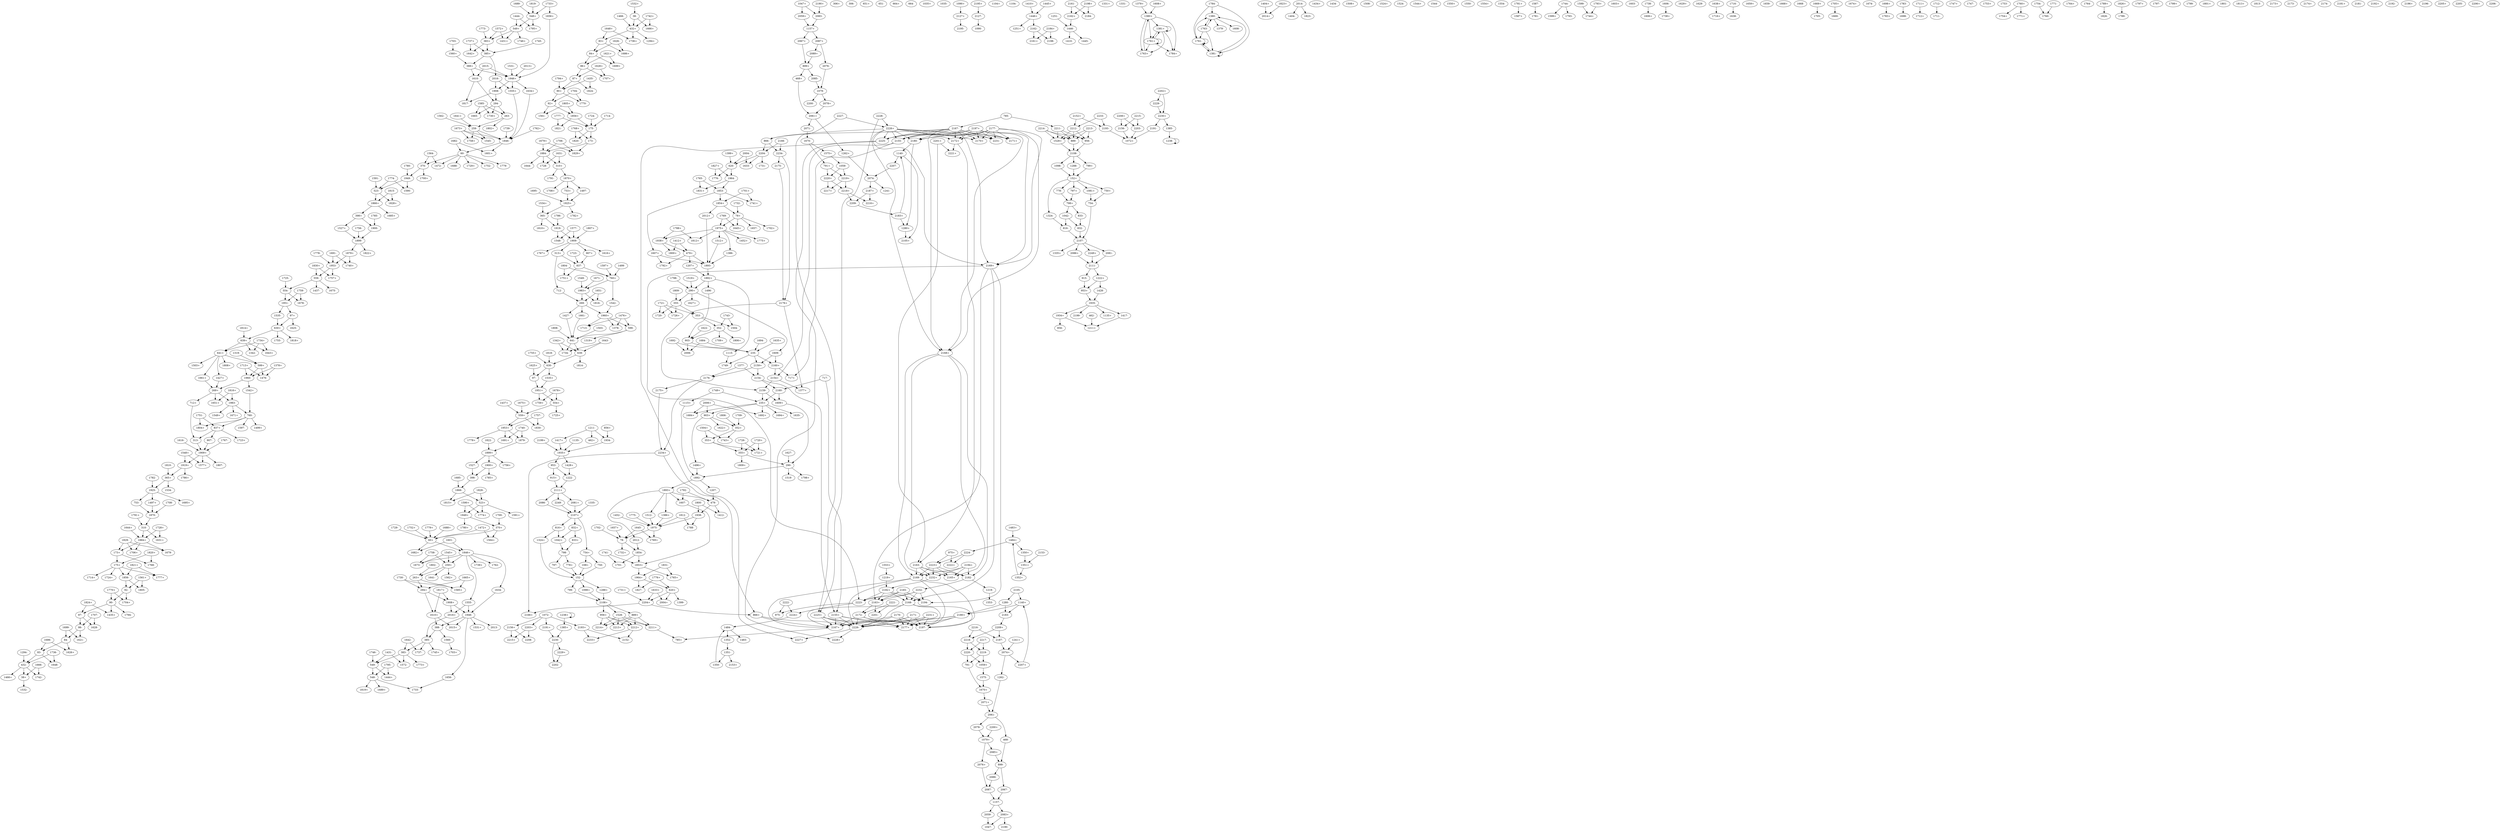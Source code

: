 digraph adj {
graph [k=96]
edge [d=-95]
"38+" [l=106 C=2805]
"38-" [l=106 C=2805]
"60+" [l=118 C=5865]
"60-" [l=118 C=5865]
"78+" [l=113 C=4590]
"78-" [l=113 C=4590]
"83+" [l=99 C=1020]
"83-" [l=99 C=1020]
"84+" [l=98 C=765]
"84-" [l=98 C=765]
"86+" [l=98 C=765]
"86-" [l=98 C=765]
"87+" [l=97 C=510]
"87-" [l=97 C=510]
"90+" [l=101 C=1530]
"90-" [l=101 C=1530]
"92+" [l=96 C=255]
"92-" [l=96 C=255]
"97+" [l=150 C=14025]
"97-" [l=150 C=14025]
"152+" [l=425 C=77016]
"152-" [l=425 C=77016]
"173+" [l=102 C=1785]
"173-" [l=102 C=1785]
"175+" [l=98 C=765]
"175-" [l=98 C=765]
"235+" [l=97 C=510]
"235-" [l=97 C=510]
"259+" [l=104 C=2295]
"259-" [l=104 C=2295]
"263+" [l=101 C=1530]
"263-" [l=101 C=1530]
"269+" [l=108 C=3315]
"269-" [l=108 C=3315]
"290+" [l=96 C=255]
"290-" [l=96 C=255]
"294+" [l=119 C=6120]
"294-" [l=119 C=6120]
"306+" [l=188 C=7950]
"306-" [l=188 C=7950]
"310+" [l=101 C=1530]
"310-" [l=101 C=1530]
"313+" [l=145 C=12750]
"313-" [l=145 C=12750]
"352+" [l=99 C=1020]
"352-" [l=99 C=1020]
"353+" [l=99 C=1020]
"353-" [l=99 C=1020]
"355+" [l=101 C=1530]
"355-" [l=101 C=1530]
"365+" [l=114 C=4845]
"365-" [l=114 C=4845]
"370+" [l=115 C=5100]
"370-" [l=115 C=5100]
"383+" [l=96 C=255]
"383-" [l=96 C=255]
"385+" [l=97 C=510]
"385-" [l=97 C=510]
"388+" [l=97 C=510]
"388-" [l=97 C=510]
"398+" [l=125 C=7650]
"398-" [l=125 C=7650]
"432+" [l=130 C=8925]
"432-" [l=130 C=8925]
"462+" [l=192 C=5596]
"462-" [l=192 C=5596]
"468+" [l=725 C=14362]
"468-" [l=725 C=14362]
"479+" [l=96 C=255]
"479-" [l=96 C=255]
"523+" [l=113 C=4590]
"523-" [l=113 C=4590]
"548+" [l=97 C=510]
"548-" [l=97 C=510]
"549+" [l=99 C=1020]
"549-" [l=99 C=1020]
"554+" [l=108 C=3315]
"554-" [l=108 C=3315]
"559+" [l=99 C=1020]
"559-" [l=99 C=1020]
"599+" [l=104 C=2295]
"599-" [l=104 C=2295]
"620+" [l=99 C=1020]
"620-" [l=99 C=1020]
"630+" [l=111 C=4080]
"630-" [l=111 C=4080]
"639+" [l=102 C=1785]
"639-" [l=102 C=1785]
"641+" [l=98 C=765]
"641-" [l=98 C=765]
"651+" [l=264 C=9133]
"651-" [l=264 C=9133]
"664+" [l=1220 C=107238]
"664-" [l=1220 C=107238]
"712+" [l=191 C=1200]
"712-" [l=191 C=1200]
"717+" [l=189 C=4446]
"717-" [l=189 C=4446]
"750+" [l=481 C=15349]
"750-" [l=481 C=15349]
"753+" [l=191 C=24480]
"753-" [l=191 C=24480]
"754+" [l=242 C=13856]
"754-" [l=242 C=13856]
"760+" [l=96 C=255]
"760-" [l=96 C=255]
"778+" [l=194 C=3842]
"778-" [l=194 C=3842]
"785+" [l=227 C=7252]
"785-" [l=227 C=7252]
"791+" [l=541 C=9931]
"791-" [l=541 C=9931]
"797+" [l=195 C=9783]
"797-" [l=195 C=9783]
"798+" [l=169 C=7717]
"798-" [l=169 C=7717]
"799+" [l=190 C=13120]
"799-" [l=190 C=13120]
"816+" [l=146 C=2897]
"816-" [l=146 C=2897]
"832+" [l=156 C=3813]
"832-" [l=156 C=3813]
"833+" [l=191 C=2305]
"833-" [l=191 C=2305]
"837+" [l=103 C=2040]
"837-" [l=103 C=2040]
"856+" [l=315 C=8191]
"856-" [l=315 C=8191]
"866+" [l=188 C=4805]
"866-" [l=188 C=4805]
"889+" [l=191 C=2180]
"889-" [l=191 C=2180]
"899+" [l=155 C=2723]
"899-" [l=155 C=2723]
"903+" [l=96 C=255]
"903-" [l=96 C=255]
"907+" [l=191 C=344]
"907-" [l=191 C=344]
"915+" [l=191 C=9189]
"915-" [l=191 C=9189]
"953+" [l=149 C=10254]
"953-" [l=149 C=10254]
"956+" [l=209 C=15303]
"956-" [l=209 C=15303]
"975+" [l=333 C=3841]
"975-" [l=333 C=3841]
"1035+" [l=127 C=185]
"1035-" [l=127 C=185]
"1042+" [l=156 C=6114]
"1042-" [l=156 C=6114]
"1047+" [l=213 C=9409]
"1047-" [l=213 C=9409]
"1059+" [l=428 C=7393]
"1059-" [l=428 C=7393]
"1072+" [l=189 C=9435]
"1072-" [l=189 C=9435]
"1079+" [l=167 C=3769]
"1079-" [l=167 C=3769]
"1081+" [l=438 C=24558]
"1081-" [l=438 C=24558]
"1090+" [l=228 C=1260]
"1090-" [l=228 C=1260]
"1098+" [l=191 C=7271]
"1098-" [l=191 C=7271]
"1104+" [l=98 C=557]
"1104-" [l=98 C=557]
"1115+" [l=192 C=6695]
"1115-" [l=192 C=6695]
"1135+" [l=234 C=8163]
"1135-" [l=234 C=8163]
"1140+" [l=147 C=2304]
"1140-" [l=147 C=2304]
"1157+" [l=146 C=3543]
"1157-" [l=146 C=3543]
"1207+" [l=191 C=4548]
"1207-" [l=191 C=4548]
"1211+" [l=150 C=6882]
"1211-" [l=150 C=6882]
"1219+" [l=168 C=2106]
"1219-" [l=168 C=2106]
"1222+" [l=149 C=8718]
"1222-" [l=149 C=8718]
"1238+" [l=263 C=1197]
"1238-" [l=263 C=1197]
"1241+" [l=299 C=4009]
"1241-" [l=299 C=4009]
"1251+" [l=295 C=3526]
"1251-" [l=295 C=3526]
"1262+" [l=239 C=2943]
"1262-" [l=239 C=2943]
"1280+" [l=228 C=3282]
"1280-" [l=228 C=3282]
"1288+" [l=191 C=4404]
"1288-" [l=191 C=4404]
"1294+" [l=160 C=240]
"1294-" [l=160 C=240]
"1319+" [l=138 C=134]
"1319-" [l=138 C=134]
"1324+" [l=252 C=6518]
"1324-" [l=252 C=6518]
"1331+" [l=191 C=341]
"1331-" [l=191 C=341]
"1335+" [l=188 C=10288]
"1335-" [l=188 C=10288]
"1342+" [l=150 C=189]
"1342-" [l=150 C=189]
"1350+" [l=315 C=1867]
"1350-" [l=315 C=1867]
"1351+" [l=96 C=26]
"1351-" [l=96 C=26]
"1352+" [l=249 C=941]
"1352-" [l=249 C=941]
"1377+" [l=190 C=2161]
"1377-" [l=190 C=2161]
"1378+" [l=134 C=80]
"1378-" [l=134 C=80]
"1379+" [l=189 C=1570]
"1379-" [l=189 C=1570]
"1380+" [l=96 C=36]
"1380-" [l=96 C=36]
"1381+" [l=96 C=255]
"1381-" [l=96 C=255]
"1385+" [l=199 C=799]
"1385-" [l=199 C=799]
"1386+" [l=191 C=687]
"1386-" [l=191 C=687]
"1399+" [l=191 C=253]
"1399-" [l=191 C=253]
"1404+" [l=115 C=42]
"1404-" [l=115 C=42]
"1410+" [l=280 C=1320]
"1410-" [l=280 C=1320]
"1412+" [l=170 C=382]
"1412-" [l=170 C=382]
"1417+" [l=192 C=2589]
"1417-" [l=192 C=2589]
"1427+" [l=191 C=252]
"1427-" [l=191 C=252]
"1428+" [l=191 C=2490]
"1428-" [l=191 C=2490]
"1431+" [l=157 C=177]
"1431-" [l=157 C=177]
"1434+" [l=106 C=23]
"1434-" [l=106 C=23]
"1435+" [l=143 C=113]
"1435-" [l=143 C=113]
"1437+" [l=132 C=99]
"1437-" [l=132 C=99]
"1444+" [l=133 C=143]
"1444-" [l=133 C=143]
"1445+" [l=196 C=679]
"1445-" [l=196 C=679]
"1446+" [l=137 C=1172]
"1446-" [l=137 C=1172]
"1452+" [l=125 C=85]
"1452-" [l=125 C=85]
"1466+" [l=191 C=276]
"1466-" [l=191 C=276]
"1472+" [l=124 C=68]
"1472-" [l=124 C=68]
"1476+" [l=108 C=30]
"1476-" [l=108 C=30]
"1483+" [l=212 C=1027]
"1483-" [l=212 C=1027]
"1484+" [l=157 C=1219]
"1484-" [l=157 C=1219]
"1496+" [l=191 C=265]
"1496-" [l=191 C=265]
"1497+" [l=191 C=942]
"1497-" [l=191 C=942]
"1499+" [l=183 C=316]
"1499-" [l=183 C=316]
"1503+" [l=130 C=71]
"1503-" [l=130 C=71]
"1504+" [l=152 C=160]
"1504-" [l=152 C=160]
"1508+" [l=156 C=158]
"1508-" [l=156 C=158]
"1512+" [l=191 C=369]
"1512-" [l=191 C=369]
"1519+" [l=186 C=192]
"1519-" [l=186 C=192]
"1524+" [l=173 C=329]
"1524-" [l=173 C=329]
"1527+" [l=191 C=472]
"1527-" [l=191 C=472]
"1528+" [l=191 C=2487]
"1528-" [l=191 C=2487]
"1531+" [l=191 C=362]
"1531-" [l=191 C=362]
"1532+" [l=191 C=498]
"1532-" [l=191 C=498]
"1534+" [l=142 C=133]
"1534-" [l=142 C=133]
"1535+" [l=191 C=389]
"1535-" [l=191 C=389]
"1542+" [l=191 C=474]
"1542-" [l=191 C=474]
"1544+" [l=229 C=1283]
"1544-" [l=229 C=1283]
"1545+" [l=132 C=101]
"1545-" [l=132 C=101]
"1548+" [l=106 C=25]
"1548-" [l=106 C=25]
"1549+" [l=105 C=49]
"1549-" [l=105 C=49]
"1550+" [l=107 C=38]
"1550-" [l=107 C=38]
"1553+" [l=191 C=978]
"1553-" [l=191 C=978]
"1554+" [l=183 C=395]
"1554-" [l=183 C=395]
"1555+" [l=191 C=370]
"1555-" [l=191 C=370]
"1560+" [l=187 C=284]
"1560-" [l=187 C=284]
"1561+" [l=135 C=105]
"1561-" [l=135 C=105]
"1562+" [l=114 C=67]
"1562-" [l=114 C=67]
"1564+" [l=140 C=151]
"1564-" [l=140 C=151]
"1572+" [l=177 C=245]
"1572-" [l=177 C=245]
"1575+" [l=136 C=482]
"1575-" [l=136 C=482]
"1577+" [l=144 C=155]
"1577-" [l=144 C=155]
"1585+" [l=125 C=78]
"1585-" [l=125 C=78]
"1587+" [l=152 C=202]
"1587-" [l=152 C=202]
"1590+" [l=129 C=76]
"1590-" [l=129 C=76]
"1591+" [l=145 C=297]
"1591-" [l=145 C=297]
"1597+" [l=109 C=32]
"1597-" [l=109 C=32]
"1599+" [l=122 C=102]
"1599-" [l=122 C=102]
"1601+" [l=147 C=139]
"1601-" [l=147 C=139]
"1603+" [l=106 C=37]
"1603-" [l=106 C=37]
"1606+" [l=123 C=87]
"1606-" [l=123 C=87]
"1607+" [l=191 C=430]
"1607-" [l=191 C=430]
"1608+" [l=189 C=602]
"1608-" [l=189 C=602]
"1609+" [l=191 C=435]
"1609-" [l=191 C=435]
"1610+" [l=191 C=312]
"1610-" [l=191 C=312]
"1616+" [l=170 C=219]
"1616-" [l=170 C=219]
"1621+" [l=103 C=19]
"1621-" [l=103 C=19]
"1622+" [l=150 C=152]
"1622-" [l=150 C=152]
"1625+" [l=135 C=114]
"1625-" [l=135 C=114]
"1626+" [l=142 C=96]
"1626-" [l=142 C=96]
"1627+" [l=149 C=194]
"1627-" [l=149 C=194]
"1628+" [l=150 C=162]
"1628-" [l=150 C=162]
"1629+" [l=197 C=699]
"1629-" [l=197 C=699]
"1631+" [l=162 C=263]
"1631-" [l=162 C=263]
"1633+" [l=116 C=49]
"1633-" [l=116 C=49]
"1634+" [l=191 C=281]
"1634-" [l=191 C=281]
"1635+" [l=184 C=257]
"1635-" [l=184 C=257]
"1638+" [l=118 C=51]
"1638-" [l=118 C=51]
"1641+" [l=186 C=308]
"1641-" [l=186 C=308]
"1642+" [l=104 C=22]
"1642-" [l=104 C=22]
"1643+" [l=150 C=166]
"1643-" [l=150 C=166]
"1644+" [l=143 C=101]
"1644-" [l=143 C=101]
"1645+" [l=116 C=55]
"1645-" [l=116 C=55]
"1648+" [l=128 C=85]
"1648-" [l=128 C=85]
"1651+" [l=110 C=77]
"1651-" [l=110 C=77]
"1656+" [l=191 C=292]
"1656-" [l=191 C=292]
"1657+" [l=151 C=123]
"1657-" [l=151 C=123]
"1659+" [l=159 C=272]
"1659-" [l=159 C=272]
"1661+" [l=191 C=373]
"1661-" [l=191 C=373]
"1665+" [l=108 C=27]
"1665-" [l=108 C=27]
"1666+" [l=166 C=194]
"1666-" [l=166 C=194]
"1668+" [l=118 C=129]
"1668-" [l=118 C=129]
"1669+" [l=137 C=114]
"1669-" [l=137 C=114]
"1670+" [l=121 C=595]
"1670-" [l=121 C=595]
"1671+" [l=128 C=142]
"1671-" [l=128 C=142]
"1673+" [l=123 C=88]
"1673-" [l=123 C=88]
"1674+" [l=160 C=195]
"1674-" [l=160 C=195]
"1675+" [l=156 C=153]
"1675-" [l=156 C=153]
"1678+" [l=157 C=138]
"1678-" [l=157 C=138]
"1679+" [l=114 C=55]
"1679-" [l=114 C=55]
"1682+" [l=128 C=161]
"1682-" [l=128 C=161]
"1684+" [l=161 C=242]
"1684-" [l=161 C=242]
"1685+" [l=121 C=98]
"1685-" [l=121 C=98]
"1686+" [l=105 C=21]
"1686-" [l=105 C=21]
"1688+" [l=143 C=116]
"1688-" [l=143 C=116]
"1689+" [l=130 C=78]
"1689-" [l=130 C=78]
"1691+" [l=111 C=40]
"1691-" [l=111 C=40]
"1692+" [l=151 C=139]
"1692-" [l=151 C=139]
"1694+" [l=155 C=171]
"1694-" [l=155 C=171]
"1695+" [l=139 C=226]
"1695-" [l=139 C=226]
"1698+" [l=132 C=82]
"1698-" [l=132 C=82]
"1699+" [l=169 C=264]
"1699-" [l=169 C=264]
"1700+" [l=142 C=95]
"1700-" [l=142 C=95]
"1701+" [l=105 C=23]
"1701-" [l=105 C=23]
"1702+" [l=133 C=106]
"1702-" [l=133 C=106]
"1703+" [l=141 C=131]
"1703-" [l=141 C=131]
"1704+" [l=136 C=102]
"1704-" [l=136 C=102]
"1705+" [l=140 C=109]
"1705-" [l=140 C=109]
"1706+" [l=109 C=34]
"1706-" [l=109 C=34]
"1707+" [l=113 C=38]
"1707-" [l=113 C=38]
"1708+" [l=139 C=92]
"1708-" [l=139 C=92]
"1709+" [l=143 C=224]
"1709-" [l=143 C=224]
"1711+" [l=161 C=308]
"1711-" [l=161 C=308]
"1712+" [l=143 C=258]
"1712-" [l=143 C=258]
"1713+" [l=113 C=38]
"1713-" [l=113 C=38]
"1714+" [l=108 C=34]
"1714-" [l=108 C=34]
"1716+" [l=154 C=228]
"1716-" [l=154 C=228]
"1720+" [l=148 C=196]
"1720-" [l=148 C=196]
"1721+" [l=115 C=43]
"1721-" [l=115 C=43]
"1723+" [l=134 C=88]
"1723-" [l=134 C=88]
"1724+" [l=136 C=178]
"1724-" [l=136 C=178]
"1725+" [l=107 C=36]
"1725-" [l=107 C=36]
"1726+" [l=142 C=99]
"1726-" [l=142 C=99]
"1728+" [l=143 C=189]
"1728-" [l=143 C=189]
"1729+" [l=143 C=124]
"1729-" [l=143 C=124]
"1730+" [l=125 C=81]
"1730-" [l=125 C=81]
"1731+" [l=128 C=99]
"1731-" [l=128 C=99]
"1732+" [l=126 C=85]
"1732-" [l=126 C=85]
"1733+" [l=144 C=221]
"1733-" [l=144 C=221]
"1734+" [l=152 C=172]
"1734-" [l=152 C=172]
"1736+" [l=119 C=65]
"1736-" [l=119 C=65]
"1737+" [l=190 C=328]
"1737-" [l=190 C=328]
"1738+" [l=122 C=100]
"1738-" [l=122 C=100]
"1739+" [l=107 C=25]
"1739-" [l=107 C=25]
"1740+" [l=143 C=137]
"1740-" [l=143 C=137]
"1741+" [l=125 C=74]
"1741-" [l=125 C=74]
"1742+" [l=146 C=125]
"1742-" [l=146 C=125]
"1743+" [l=106 C=28]
"1743-" [l=106 C=28]
"1744+" [l=155 C=304]
"1744-" [l=155 C=304]
"1745+" [l=118 C=63]
"1745-" [l=118 C=63]
"1746+" [l=131 C=88]
"1746-" [l=131 C=88]
"1747+" [l=108 C=29]
"1747-" [l=108 C=29]
"1749+" [l=142 C=112]
"1749-" [l=142 C=112]
"1751+" [l=141 C=109]
"1751-" [l=141 C=109]
"1752+" [l=159 C=249]
"1752-" [l=159 C=249]
"1753+" [l=131 C=73]
"1753-" [l=131 C=73]
"1754+" [l=130 C=82]
"1754-" [l=130 C=82]
"1755+" [l=116 C=43]
"1755-" [l=116 C=43]
"1756+" [l=138 C=102]
"1756-" [l=138 C=102]
"1757+" [l=132 C=123]
"1757-" [l=132 C=123]
"1758+" [l=132 C=110]
"1758-" [l=132 C=110]
"1759+" [l=140 C=111]
"1759-" [l=140 C=111]
"1760+" [l=133 C=77]
"1760-" [l=133 C=77]
"1761+" [l=191 C=1550]
"1761-" [l=191 C=1550]
"1762+" [l=156 C=151]
"1762-" [l=156 C=151]
"1763+" [l=190 C=2418]
"1763-" [l=190 C=2418]
"1764+" [l=113 C=49]
"1764-" [l=113 C=49]
"1765+" [l=121 C=85]
"1765-" [l=121 C=85]
"1767+" [l=146 C=130]
"1767-" [l=146 C=130]
"1768+" [l=124 C=60]
"1768-" [l=124 C=60]
"1769+" [l=120 C=65]
"1769-" [l=120 C=65]
"1770+" [l=119 C=78]
"1770-" [l=119 C=78]
"1771+" [l=122 C=77]
"1771-" [l=122 C=77]
"1773+" [l=141 C=129]
"1773-" [l=141 C=129]
"1774+" [l=138 C=134]
"1774-" [l=138 C=134]
"1775+" [l=106 C=29]
"1775-" [l=106 C=29]
"1776+" [l=136 C=93]
"1776-" [l=136 C=93]
"1777+" [l=138 C=120]
"1777-" [l=138 C=120]
"1778+" [l=149 C=159]
"1778-" [l=149 C=159]
"1779+" [l=136 C=94]
"1779-" [l=136 C=94]
"1780+" [l=127 C=97]
"1780-" [l=127 C=97]
"1781+" [l=144 C=164]
"1781-" [l=144 C=164]
"1782+" [l=157 C=159]
"1782-" [l=157 C=159]
"1783+" [l=140 C=154]
"1783-" [l=140 C=154]
"1784+" [l=115 C=115]
"1784-" [l=115 C=115]
"1785+" [l=148 C=153]
"1785-" [l=148 C=153]
"1786+" [l=130 C=84]
"1786-" [l=130 C=84]
"1788+" [l=136 C=94]
"1788-" [l=136 C=94]
"1789+" [l=119 C=83]
"1789-" [l=119 C=83]
"1791+" [l=126 C=69]
"1791-" [l=126 C=69]
"1792+" [l=130 C=118]
"1792-" [l=130 C=118]
"1793+" [l=109 C=30]
"1793-" [l=109 C=30]
"1794+" [l=159 C=172]
"1794-" [l=159 C=172]
"1795+" [l=115 C=62]
"1795-" [l=115 C=62]
"1797+" [l=146 C=109]
"1797-" [l=146 C=109]
"1798+" [l=106 C=26]
"1798-" [l=106 C=26]
"1799+" [l=144 C=107]
"1799-" [l=144 C=107]
"1800+" [l=125 C=78]
"1800-" [l=125 C=78]
"1801+" [l=128 C=75]
"1801-" [l=128 C=75]
"1802+" [l=127 C=75]
"1802-" [l=127 C=75]
"1804+" [l=115 C=52]
"1804-" [l=115 C=52]
"1805+" [l=132 C=88]
"1805-" [l=132 C=88]
"1806+" [l=129 C=127]
"1806-" [l=129 C=127]
"1807+" [l=116 C=76]
"1807-" [l=116 C=76]
"1808+" [l=114 C=41]
"1808-" [l=114 C=41]
"1809+" [l=123 C=66]
"1809-" [l=123 C=66]
"1810+" [l=129 C=70]
"1810-" [l=129 C=70]
"1812+" [l=126 C=99]
"1812-" [l=126 C=99]
"1813+" [l=120 C=59]
"1813-" [l=120 C=59]
"1814+" [l=119 C=59]
"1814-" [l=119 C=59]
"1815+" [l=108 C=31]
"1815-" [l=108 C=31]
"1816+" [l=131 C=87]
"1816-" [l=131 C=87]
"1817+" [l=135 C=86]
"1817-" [l=135 C=86]
"1818+" [l=151 C=246]
"1818-" [l=151 C=246]
"1819+" [l=147 C=110]
"1819-" [l=147 C=110]
"1820+" [l=149 C=165]
"1820-" [l=149 C=165]
"1821+" [l=147 C=148]
"1821-" [l=147 C=148]
"1822+" [l=145 C=166]
"1822-" [l=145 C=166]
"1823+" [l=136 C=100]
"1823-" [l=136 C=100]
"1824+" [l=134 C=93]
"1824-" [l=134 C=93]
"1826+" [l=122 C=76]
"1826-" [l=122 C=76]
"1827+" [l=123 C=74]
"1827-" [l=123 C=74]
"1828+" [l=125 C=65]
"1828-" [l=125 C=65]
"1829+" [l=159 C=169]
"1829-" [l=159 C=169]
"1830+" [l=128 C=84]
"1830-" [l=128 C=84]
"1831+" [l=112 C=77]
"1831-" [l=112 C=77]
"1846+" [l=153 C=14790]
"1846-" [l=153 C=14790]
"1853+" [l=144 C=12495]
"1853-" [l=144 C=12495]
"1854+" [l=100 C=1275]
"1854-" [l=100 C=1275]
"1856+" [l=137 C=10710]
"1856-" [l=137 C=10710]
"1866+" [l=601 C=129030]
"1866-" [l=601 C=129030]
"1870+" [l=218 C=31365]
"1870-" [l=218 C=31365]
"1879+" [l=197 C=26010]
"1879-" [l=197 C=26010]
"1884+" [l=100 C=1275]
"1884-" [l=100 C=1275]
"1892+" [l=132 C=9435]
"1892-" [l=132 C=9435]
"1893+" [l=133 C=9690]
"1893-" [l=133 C=9690]
"1899+" [l=137 C=10710]
"1899-" [l=137 C=10710]
"1900+" [l=106 C=2805]
"1900-" [l=106 C=2805]
"1908+" [l=103 C=2040]
"1908-" [l=103 C=2040]
"1909+" [l=176 C=20655]
"1909-" [l=176 C=20655]
"1919+" [l=103 C=2040]
"1919-" [l=103 C=2040]
"1925+" [l=245 C=38250]
"1925-" [l=245 C=38250]
"1934+" [l=116 C=1338]
"1934-" [l=116 C=1338]
"1935+" [l=662 C=117081]
"1935-" [l=662 C=117081]
"1938+" [l=98 C=765]
"1938-" [l=98 C=765]
"1946+" [l=146 C=13005]
"1946-" [l=146 C=13005]
"1949+" [l=135 C=10200]
"1949-" [l=135 C=10200]
"1951+" [l=111 C=4080]
"1951-" [l=111 C=4080]
"1953+" [l=110 C=3825]
"1953-" [l=110 C=3825]
"1960+" [l=115 C=5100]
"1960-" [l=115 C=5100]
"1964+" [l=114 C=4845]
"1964-" [l=114 C=4845]
"1975+" [l=100 C=1275]
"1975-" [l=100 C=1275]
"1983+" [l=102 C=1785]
"1983-" [l=102 C=1785]
"2004+" [l=286 C=557]
"2004-" [l=286 C=557]
"2006+" [l=191 C=394]
"2006-" [l=191 C=394]
"2012+" [l=191 C=565]
"2012-" [l=191 C=565]
"2013+" [l=191 C=273]
"2013-" [l=191 C=273]
"2014+" [l=191 C=159]
"2014-" [l=191 C=159]
"2015+" [l=191 C=268]
"2015-" [l=191 C=268]
"2016+" [l=191 C=283]
"2016-" [l=191 C=283]
"2059+" [l=295 C=5999]
"2059-" [l=295 C=5999]
"2061+" [l=332 C=12176]
"2061-" [l=332 C=12176]
"2067+" [l=407 C=11768]
"2067-" [l=407 C=11768]
"2071+" [l=594 C=11525]
"2071-" [l=594 C=11525]
"2074+" [l=170 C=2556]
"2074-" [l=170 C=2556]
"2076+" [l=539 C=15728]
"2076-" [l=539 C=15728]
"2078+" [l=476 C=9927]
"2078-" [l=476 C=9927]
"2081+" [l=303 C=28760]
"2081-" [l=303 C=28760]
"2083+" [l=239 C=8785]
"2083-" [l=239 C=8785]
"2085+" [l=272 C=5562]
"2085-" [l=272 C=5562]
"2086+" [l=300 C=10372]
"2086-" [l=300 C=10372]
"2087+" [l=200 C=11920]
"2087-" [l=200 C=11920]
"2089+" [l=302 C=7374]
"2089-" [l=302 C=7374]
"2105+" [l=284 C=10603]
"2105-" [l=284 C=10603]
"2107+" [l=1499 C=267004]
"2107-" [l=1499 C=267004]
"2108+" [l=660 C=102989]
"2108-" [l=660 C=102989]
"2111+" [l=616 C=115412]
"2111-" [l=616 C=115412]
"2127+" [l=191 C=0]
"2127-" [l=191 C=0]
"2152+" [l=11602 C=325738]
"2152-" [l=11602 C=325738]
"2153+" [l=45529 C=910532]
"2153-" [l=45529 C=910532]
"2154+" [l=10642 C=548252]
"2154-" [l=10642 C=548252]
"2155+" [l=4056 C=274853]
"2155-" [l=4056 C=274853]
"2156+" [l=27080 C=670265]
"2156-" [l=27080 C=670265]
"2159+" [l=6998 C=229408]
"2159-" [l=6998 C=229408]
"2160+" [l=4826 C=253479]
"2160-" [l=4826 C=253479]
"2161+" [l=164874 C=3659971]
"2161-" [l=164874 C=3659971]
"2162+" [l=169998 C=3454303]
"2162-" [l=169998 C=3454303]
"2163+" [l=17296 C=384955]
"2163-" [l=17296 C=384955]
"2165+" [l=20858 C=407834]
"2165-" [l=20858 C=407834]
"2166+" [l=1730 C=168342]
"2166-" [l=1730 C=168342]
"2167+" [l=104003 C=2528697]
"2167-" [l=104003 C=2528697]
"2168+" [l=25906 C=1087339]
"2168-" [l=25906 C=1087339]
"2169+" [l=8790 C=523806]
"2169-" [l=8790 C=523806]
"2170+" [l=77193 C=1245811]
"2170-" [l=77193 C=1245811]
"2171+" [l=9245 C=267575]
"2171-" [l=9245 C=267575]
"2172+" [l=147348 C=2628426]
"2172-" [l=147348 C=2628426]
"2173+" [l=78337 C=1290723]
"2173-" [l=78337 C=1290723]
"2174+" [l=4500 C=907137]
"2174-" [l=4500 C=907137]
"2175+" [l=7275 C=286792]
"2175-" [l=7275 C=286792]
"2176+" [l=4318 C=162664]
"2176-" [l=4318 C=162664]
"2177+" [l=12566 C=239556]
"2177-" [l=12566 C=239556]
"2180+" [l=6112 C=238608]
"2180-" [l=6112 C=238608]
"2181+" [l=45645 C=1038831]
"2181-" [l=45645 C=1038831]
"2182+" [l=225972 C=4213696]
"2182-" [l=225972 C=4213696]
"2183+" [l=3488 C=114329]
"2183-" [l=3488 C=114329]
"2184+" [l=17232 C=339006]
"2184-" [l=17232 C=339006]
"2187+" [l=24557 C=536299]
"2187-" [l=24557 C=536299]
"2190+" [l=49387 C=957838]
"2190-" [l=49387 C=957838]
"2191+" [l=95656 C=1622292]
"2191-" [l=95656 C=1622292]
"2192+" [l=92564 C=1739099]
"2192-" [l=92564 C=1739099]
"2193+" [l=21358 C=318205]
"2193-" [l=21358 C=318205]
"2194+" [l=170958 C=3326953]
"2194-" [l=170958 C=3326953]
"2195+" [l=61414 C=1080740]
"2195-" [l=61414 C=1080740]
"2196+" [l=99062 C=2407924]
"2196-" [l=99062 C=2407924]
"2197+" [l=174377 C=3171227]
"2197-" [l=174377 C=3171227]
"2198+" [l=115307 C=2330210]
"2198-" [l=115307 C=2330210]
"2199+" [l=394831 C=6860997]
"2199-" [l=394831 C=6860997]
"2200+" [l=159509 C=2947988]
"2200-" [l=159509 C=2947988]
"2201+" [l=38052 C=585413]
"2201-" [l=38052 C=585413]
"2202+" [l=43442 C=775708]
"2202-" [l=43442 C=775708]
"2203+" [l=35266 C=681340]
"2203-" [l=35266 C=681340]
"2204+" [l=4338 C=245876]
"2204-" [l=4338 C=245876]
"2205+" [l=148329 C=2517745]
"2205-" [l=148329 C=2517745]
"2206+" [l=20076 C=231045]
"2206-" [l=20076 C=231045]
"2207+" [l=2149 C=61664]
"2207-" [l=2149 C=61664]
"2208+" [l=5400 C=147981]
"2208-" [l=5400 C=147981]
"2209+" [l=70888 C=1377976]
"2209-" [l=70888 C=1377976]
"2211+" [l=87211 C=1680960]
"2211-" [l=87211 C=1680960]
"2212+" [l=102318 C=2033727]
"2212-" [l=102318 C=2033727]
"2213+" [l=24933 C=525582]
"2213-" [l=24933 C=525582]
"2214+" [l=94728 C=1882233]
"2214-" [l=94728 C=1882233]
"2215+" [l=33764 C=688178]
"2215-" [l=33764 C=688178]
"2216+" [l=94510 C=1758558]
"2216-" [l=94510 C=1758558]
"2217+" [l=71255 C=1419320]
"2217-" [l=71255 C=1419320]
"2218+" [l=13203 C=299366]
"2218-" [l=13203 C=299366]
"2219+" [l=9361 C=242247]
"2219-" [l=9361 C=242247]
"2220+" [l=9536 C=264572]
"2220-" [l=9536 C=264572]
"2221+" [l=200017 C=3404592]
"2221-" [l=200017 C=3404592]
"2222+" [l=19013 C=455047]
"2222-" [l=19013 C=455047]
"2223+" [l=3918 C=150982]
"2223-" [l=3918 C=150982]
"2224+" [l=143357 C=2228900]
"2224-" [l=143357 C=2228900]
"2225+" [l=129789 C=2749962]
"2225-" [l=129789 C=2749962]
"2226+" [l=79022 C=1472660]
"2226-" [l=79022 C=1472660]
"2227+" [l=174084 C=3047774]
"2227-" [l=174084 C=3047774]
"2228+" [l=112171 C=2137866]
"2228-" [l=112171 C=2137866]
"2229+" [l=2953 C=51912]
"2229-" [l=2953 C=51912]
"2230+" [l=221038 C=3973903]
"2230-" [l=221038 C=3973903]
"2231+" [l=215096 C=3549526]
"2231-" [l=215096 C=3549526]
"2232+" [l=241450 C=4194081]
"2232-" [l=241450 C=4194081]
"2233+" [l=339239 C=5871263]
"2233-" [l=339239 C=5871263]
"2234+" [l=23628 C=1299985]
"2234-" [l=23628 C=1299985]
"2249+" [l=303 C=39132]
"2249-" [l=303 C=39132]
"38+" -> "1532-"
"38-" -> "1666+"
"38-" -> "432+" [d=-82]
"60+" -> "1682+"
"60+" -> "1846+"
"60-" -> "1729+"
"60-" -> "1752-" [d=-80]
"60-" -> "1779-" [d=-73]
"60-" -> "1688-" [d=-72]
"60-" -> "1472-" [d=-40]
"60-" -> "370-" [d=-40]
"78+" -> "1702+"
"78+" -> "1657-" [d=-93]
"78+" -> "1645+" [d=-83]
"78+" -> "1975+" [d=-83]
"78-" -> "1732+"
"78-" -> "1854-" [d=-94]
"83+" -> "84+"
"83+" -> "1686+"
"83-" -> "1648-"
"83-" -> "432-" [d=-67]
"84+" -> "86+"
"84+" -> "1699+"
"84-" -> "83-"
"84-" -> "1626+"
"86+" -> "87+"
"86+" -> "1707+"
"86-" -> "84-"
"86-" -> "1621-"
"87+" -> "1824-"
"87+" -> "90+" [d=-78]
"87-" -> "86-"
"87-" -> "1628-"
"90+" -> "92+"
"90+" -> "1770-"
"90-" -> "1794-"
"90-" -> "87-" [d=-78]
"90-" -> "1435+" [d=-78]
"92+" -> "1561-"
"92+" -> "1856+"
"92-" -> "90-"
"92-" -> "1704+"
"97+" -> "1625-"
"97+" -> "630+" [d=-54]
"97-" -> "1951+"
"152+" -> "1081+"
"152+" -> "1324-" [d=-90]
"152+" -> "797+" [d=-68]
"152+" -> "750+" [d=-67]
"152+" -> "778-" [d=-67]
"152-" -> "1288+"
"152-" -> "799-" [d=-94]
"152-" -> "1098+" [d=-94]
"173+" -> "175+"
"173+" -> "1768-"
"173-" -> "1829+"
"173-" -> "1884-"
"175+" -> "1724+"
"175+" -> "1714+" [d=-75]
"175+" -> "1777+" [d=-73]
"175+" -> "1856-" [d=-73]
"175-" -> "173-"
"175-" -> "1820-"
"235+" -> "1635-"
"235+" -> "1694+" [d=-80]
"235+" -> "903+" [d=-76]
"235+" -> "1684+" [d=-76]
"235+" -> "1692+" [d=-76]
"235-" -> "1749-"
"235-" -> "2159+" [d=-85]
"235-" -> "2160+" [d=-85]
"259+" -> "1641-"
"259+" -> "1562+" [d=-94]
"259+" -> "263+" [d=-90]
"259-" -> "1545-"
"259-" -> "1758+"
"259-" -> "1846-" [d=-46]
"263+" -> "294+"
"263+" -> "1585+"
"263-" -> "1802+"
"263-" -> "259-" [d=-90]
"269+" -> "712+"
"269+" -> "1651+" [d=-87]
"269+" -> "1983-" [d=-87]
"269-" -> "1661-"
"269-" -> "1427-" [d=-48]
"269-" -> "1960+" [d=-29]
"290+" -> "1609-"
"290+" -> "1627+" [d=-87]
"290+" -> "355-" [d=-70]
"290-" -> "1519-"
"290-" -> "1798+"
"290-" -> "1892-" [d=-64]
"294+" -> "1610+"
"294+" -> "1908+"
"294-" -> "263-"
"294-" -> "1665-"
"294-" -> "1730+"
"310+" -> "1791-"
"310+" -> "1870+"
"310-" -> "1631+"
"310-" -> "1884+" [d=-84]
"313+" -> "712-"
"313+" -> "837-" [d=-49]
"313-" -> "1909+" [d=-72]
"352+" -> "353+"
"352+" -> "1743+"
"352-" -> "1806+"
"352-" -> "1709+" [d=-84]
"352-" -> "903-" [d=-70]
"353+" -> "355+"
"353+" -> "1721+"
"353-" -> "352-"
"353-" -> "1504-"
"355+" -> "1809+"
"355+" -> "290-" [d=-70]
"355-" -> "353-"
"355-" -> "1720-"
"355-" -> "1726+"
"365+" -> "1534-"
"365+" -> "1925-" [d=-85]
"365-" -> "1810+"
"365-" -> "1919-" [d=-58]
"370+" -> "1564+"
"370+" -> "60+" [d=-40]
"370-" -> "1700+"
"370-" -> "1949-" [d=-35]
"383+" -> "1642+"
"383+" -> "385+" [d=-80]
"383-" -> "1773+"
"383-" -> "1572-" [d=-85]
"383-" -> "549-" [d=-69]
"385+" -> "2016-"
"385+" -> "388+" [d=-89]
"385-" -> "1745+"
"385-" -> "383-" [d=-80]
"385-" -> "1737-" [d=-80]
"388+" -> "1610-"
"388+" -> "1946+" [d=-61]
"388-" -> "1560-"
"388-" -> "385-" [d=-89]
"398+" -> "1527+"
"398+" -> "1900-" [d=-10]
"398-" -> "1866-"
"432+" -> "1294+"
"432+" -> "83+" [d=-67]
"432+" -> "1736+" [d=-67]
"432-" -> "1466+"
"432-" -> "38+" [d=-82]
"432-" -> "1742-" [d=-82]
"462-" -> "1211+"
"468+" -> "2061+"
"468-" -> "899-"
"479+" -> "1207+"
"479+" -> "1792+" [d=-86]
"479+" -> "1893-" [d=-37]
"479-" -> "1412-"
"479-" -> "1938-"
"523+" -> "1591+"
"523+" -> "1774+" [d=-93]
"523+" -> "1949+" [d=-93]
"523-" -> "1828+"
"523-" -> "1866+"
"548+" -> "549+"
"548+" -> "1795+"
"548-" -> "1689+"
"548-" -> "1819+" [d=-94]
"548-" -> "1733-" [d=-91]
"549+" -> "1746+"
"549+" -> "1431+" [d=-79]
"549+" -> "383+" [d=-69]
"549-" -> "548-"
"549-" -> "1444+"
"554+" -> "1725+"
"554+" -> "559+" [d=-91]
"554-" -> "1678-"
"554-" -> "1951-"
"559+" -> "1830-"
"559+" -> "1953+"
"559-" -> "1437-"
"559-" -> "1675-" [d=-94]
"559-" -> "554-" [d=-91]
"599+" -> "1476-"
"599+" -> "1960-"
"599-" -> "1319+"
"599-" -> "641-" [d=-47]
"620+" -> "1399-"
"620+" -> "2004+" [d=-85]
"620+" -> "2204+" [d=-40]
"620-" -> "1776-"
"620-" -> "1964-"
"630+" -> "1755-"
"630+" -> "1818+" [d=-85]
"630+" -> "639+" [d=-81]
"630-" -> "1535+"
"630-" -> "97-" [d=-54]
"639+" -> "641+"
"639+" -> "1342-"
"639+" -> "1643+"
"639-" -> "1814-"
"639-" -> "630-" [d=-81]
"641+" -> "1427+"
"641+" -> "1503+" [d=-88]
"641+" -> "1808+" [d=-88]
"641+" -> "1661+" [d=-48]
"641+" -> "599+" [d=-47]
"641-" -> "639-"
"641-" -> "1734-"
"712+" -> "313-"
"712-" -> "269-"
"717-" -> "2155+"
"717-" -> "2160-"
"750+" -> "754-"
"750-" -> "152-" [d=-67]
"753+" -> "1925+" [d=-41]
"753-" -> "1870-" [d=-89]
"754+" -> "750-"
"754+" -> "1081-"
"754-" -> "2107-"
"760+" -> "1542-"
"760+" -> "1983+" [d=-93]
"760-" -> "1499+"
"760-" -> "1597-" [d=-88]
"760-" -> "837+" [d=-71]
"760-" -> "1804+" [d=-71]
"778+" -> "152-" [d=-67]
"778-" -> "798+"
"785-" -> "2167-"
"785-" -> "2211-"
"791+" -> "2219+"
"791+" -> "2220+"
"791-" -> "1670+"
"797+" -> "798+"
"797-" -> "152-" [d=-68]
"798+" -> "833-"
"798+" -> "1042-"
"798-" -> "778+"
"798-" -> "797-"
"799+" -> "152+" [d=-94]
"799-" -> "2108+" [d=-94]
"816+" -> "1324+"
"816+" -> "1042+" [d=-50]
"816-" -> "2107-" [d=-55]
"832+" -> "833+"
"832+" -> "1042+" [d=-60]
"832-" -> "2107-" [d=-55]
"833+" -> "798-"
"833-" -> "832-"
"837+" -> "907-"
"837+" -> "1723+" [d=-65]
"837+" -> "313-" [d=-49]
"837-" -> "1751+"
"837-" -> "760+" [d=-71]
"856+" -> "1934-"
"866+" -> "2167+" [d=-93]
"866+" -> "2226-" [d=-93]
"866-" -> "2204-"
"866-" -> "2234-"
"889+" -> "2211+" [d=-77]
"889+" -> "2212+" [d=-77]
"889+" -> "2213+" [d=-77]
"889+" -> "2214+" [d=-77]
"889-" -> "2108-"
"899+" -> "468+"
"899+" -> "2085-"
"899-" -> "2067-"
"899-" -> "2089-"
"903+" -> "1496+"
"903+" -> "1622+" [d=-88]
"903+" -> "352+" [d=-70]
"903-" -> "2006-"
"903-" -> "235-" [d=-76]
"907+" -> "837-"
"907-" -> "1909+" [d=-72]
"915+" -> "2111+"
"915-" -> "953+"
"953+" -> "1935-"
"953-" -> "915+"
"953-" -> "1222-" [d=-53]
"956+" -> "2211+"
"956+" -> "2212+"
"956+" -> "2213+"
"956+" -> "2214+"
"956-" -> "2108-"
"975+" -> "2222+"
"975+" -> "2223+"
"1042+" -> "798-"
"1042-" -> "832-" [d=-60]
"1042-" -> "816-" [d=-50]
"1047+" -> "2059+"
"1047+" -> "2083-" [d=-39]
"1059+" -> "1575-" [d=-26]
"1059-" -> "2219+"
"1059-" -> "2220+"
"1072-" -> "2156+" [d=-80]
"1072-" -> "2191+" [d=-64]
"1072-" -> "2193+" [d=-80]
"1072-" -> "2203+" [d=-64]
"1079+" -> "2076+"
"1079+" -> "2085+"
"1079-" -> "2078+"
"1079-" -> "2200-"
"1081+" -> "754-"
"1081-" -> "152-"
"1090+" -> "2127+"
"1098+" -> "2108+"
"1098-" -> "152+" [d=-94]
"1115+" -> "1892-" [d=-74]
"1115-" -> "1749-"
"1135-" -> "1935+"
"1140+" -> "2180+"
"1140+" -> "2183-"
"1140-" -> "2105+" [d=-14]
"1140-" -> "2207-"
"1157+" -> "2067+"
"1157+" -> "2087+"
"1157-" -> "2059-"
"1157-" -> "2083+"
"1207+" -> "1892+"
"1207-" -> "479-"
"1211-" -> "462+"
"1211-" -> "1417+" [d=-87]
"1211-" -> "1934-" [d=-15]
"1219+" -> "2182+"
"1219-" -> "1553-"
"1222+" -> "1428-"
"1222+" -> "953+" [d=-53]
"1222-" -> "2111+"
"1238+" -> "1238+"
"1238+" -> "1385+"
"1238-" -> "1238-"
"1241+" -> "2074+"
"1251-" -> "1446-"
"1262+" -> "2074-"
"1262-" -> "2061-"
"1280+" -> "2105+"
"1280-" -> "2180+"
"1280-" -> "2183-"
"1288+" -> "2108+" [d=-94]
"1288-" -> "152+"
"1294-" -> "432-"
"1319-" -> "599+"
"1324+" -> "152-" [d=-90]
"1324-" -> "816-"
"1335-" -> "2107+" [d=-92]
"1342+" -> "1734-"
"1342+" -> "639-"
"1350+" -> "1351+"
"1350-" -> "1484-"
"1351+" -> "1352+"
"1351-" -> "1350-"
"1351-" -> "2153+"
"1352+" -> "1484+"
"1352-" -> "1351-"
"1377-" -> "2154-"
"1377-" -> "2176-"
"1378+" -> "1476-"
"1378+" -> "1960-"
"1379+" -> "1380+"
"1380+" -> "1381+"
"1380+" -> "1761+"
"1380+" -> "1763+"
"1380+" -> "1784+"
"1380-" -> "1379-"
"1380-" -> "1608-"
"1380-" -> "1763-"
"1381+" -> "1381+"
"1381+" -> "1761+"
"1381+" -> "1763+"
"1381+" -> "1784+"
"1381-" -> "1380-"
"1381-" -> "1381-"
"1381-" -> "1761-"
"1385+" -> "2230-"
"1385-" -> "1238-"
"1386+" -> "1975-" [d=-89]
"1386-" -> "1893-"
"1399+" -> "620-"
"1404+" -> "2014+"
"1410+" -> "1446+"
"1412+" -> "1800+"
"1412+" -> "479+"
"1417+" -> "1935+" [d=-94]
"1417-" -> "1211+" [d=-87]
"1427+" -> "269+" [d=-48]
"1427-" -> "641-"
"1428+" -> "1222-"
"1428-" -> "1935-"
"1431-" -> "1572-"
"1431-" -> "549-" [d=-79]
"1435-" -> "1824-"
"1435-" -> "90+" [d=-78]
"1437+" -> "559+"
"1444-" -> "1795+"
"1444-" -> "549+"
"1445+" -> "1446+"
"1446+" -> "1251+"
"1446+" -> "2162-"
"1446-" -> "1410-"
"1446-" -> "1445-"
"1452-" -> "1975-" [d=-62]
"1466-" -> "432+"
"1472+" -> "1564+"
"1472+" -> "60+" [d=-40]
"1476+" -> "1378-"
"1476+" -> "1713-"
"1476+" -> "599-"
"1483+" -> "1484+"
"1484+" -> "1350+"
"1484+" -> "2224-"
"1484-" -> "1352-"
"1484-" -> "1483-"
"1496+" -> "1892-"
"1496-" -> "903-"
"1497+" -> "1870-" [d=-89]
"1497-" -> "1925+" [d=-41]
"1499-" -> "760+"
"1503-" -> "641-" [d=-88]
"1504+" -> "1743+"
"1504+" -> "353+"
"1512+" -> "1893-" [d=-89]
"1512-" -> "1975-"
"1519+" -> "290+"
"1527+" -> "1899-"
"1527-" -> "398-"
"1528+" -> "2108-"
"1528-" -> "2211+" [d=-77]
"1528-" -> "2212+" [d=-77]
"1528-" -> "2213+" [d=-77]
"1528-" -> "2214+" [d=-77]
"1531-" -> "1946+" [d=-66]
"1532+" -> "38-"
"1534+" -> "365-"
"1535+" -> "1951+"
"1535-" -> "630+"
"1542+" -> "760-"
"1542-" -> "1960+"
"1545+" -> "1673-"
"1545+" -> "259+"
"1548+" -> "1577+"
"1548+" -> "1919+"
"1549-" -> "1983+"
"1553+" -> "1219+"
"1555+" -> "1846-" [d=-90]
"1555-" -> "2016+"
"1555-" -> "1946-" [d=-92]
"1560+" -> "388+"
"1560-" -> "1703+"
"1561+" -> "1805-"
"1561+" -> "92-"
"1562-" -> "259-" [d=-94]
"1564-" -> "1472-"
"1564-" -> "370-"
"1572+" -> "1431+"
"1572+" -> "383+" [d=-85]
"1575+" -> "1059-" [d=-26]
"1575-" -> "1670+"
"1577-" -> "1548-"
"1577-" -> "1909-" [d=-33]
"1585-" -> "1665-"
"1585-" -> "1730+"
"1585-" -> "263-"
"1587-" -> "1781-"
"1590+" -> "1774+"
"1590+" -> "1949+"
"1591-" -> "523-"
"1597+" -> "760+" [d=-88]
"1599-" -> "1744+"
"1601-" -> "1682+"
"1601-" -> "1846+"
"1606-" -> "1738+"
"1607+" -> "1792+"
"1607+" -> "1893-" [d=-46]
"1607-" -> "1853+"
"1608+" -> "1380+"
"1609+" -> "290-"
"1609-" -> "2159+"
"1609-" -> "2160+"
"1610+" -> "2015+"
"1610+" -> "388-"
"1610-" -> "1817-"
"1610-" -> "294-"
"1616-" -> "1909+" [d=-87]
"1621+" -> "1699+"
"1621+" -> "86+"
"1622-" -> "903-" [d=-88]
"1625+" -> "97-"
"1626-" -> "1686+"
"1626-" -> "84+"
"1627-" -> "290-" [d=-87]
"1628+" -> "1707+"
"1628+" -> "87+"
"1631-" -> "1728-"
"1631-" -> "310+"
"1633+" -> "2004+"
"1633+" -> "2204+" [d=-50]
"1634+" -> "1846-" [d=-87]
"1634-" -> "1946-"
"1635+" -> "235-"
"1638+" -> "1716+"
"1641+" -> "259-"
"1642-" -> "1737-"
"1642-" -> "383-"
"1643-" -> "1734-"
"1643-" -> "639-"
"1644+" -> "1884+"
"1645-" -> "1769+"
"1645-" -> "78-" [d=-83]
"1648+" -> "1736+"
"1648+" -> "83+"
"1651-" -> "1816-"
"1651-" -> "269-" [d=-87]
"1656+" -> "1946+"
"1656-" -> "1733-"
"1657+" -> "78-" [d=-93]
"1661+" -> "269+"
"1661-" -> "641-" [d=-48]
"1665+" -> "1585+"
"1665+" -> "294+"
"1666-" -> "1742-"
"1666-" -> "38+"
"1669+" -> "1705-"
"1670+" -> "2071+"
"1670-" -> "791+"
"1670-" -> "1575+"
"1671-" -> "1983+"
"1673+" -> "1545-"
"1673+" -> "1758+"
"1673+" -> "1846-" [d=-46]
"1675+" -> "559+" [d=-94]
"1678+" -> "1759+"
"1678+" -> "554+"
"1679+" -> "1829+"
"1679+" -> "1884-"
"1682-" -> "1601+"
"1682-" -> "60-"
"1684-" -> "2006-"
"1684-" -> "235-" [d=-76]
"1685-" -> "1866-"
"1686-" -> "1626+"
"1686-" -> "83-"
"1688+" -> "60+" [d=-72]
"1689-" -> "548+"
"1691-" -> "1740+"
"1691-" -> "1953-" [d=-93]
"1692-" -> "2006-"
"1692-" -> "235-" [d=-76]
"1694-" -> "235-" [d=-80]
"1695-" -> "1925+"
"1698+" -> "1783+"
"1699-" -> "1621-"
"1699-" -> "84-"
"1700-" -> "370+"
"1701+" -> "1741+"
"1701+" -> "1854+"
"1702-" -> "78-"
"1703-" -> "1560+"
"1704-" -> "1770-"
"1704-" -> "92+"
"1705+" -> "1669-"
"1706-" -> "1829+"
"1706-" -> "1884-"
"1707-" -> "1628-"
"1707-" -> "86-"
"1708-" -> "1870-"
"1709-" -> "352+" [d=-84]
"1711+" -> "1712+"
"1712-" -> "1711-"
"1713+" -> "1476-"
"1713+" -> "1960-"
"1714-" -> "175-" [d=-75]
"1716-" -> "1638-"
"1720+" -> "1721+"
"1720+" -> "355+"
"1721-" -> "1720-"
"1721-" -> "1726+"
"1721-" -> "353-"
"1723-" -> "837-" [d=-65]
"1724-" -> "175-"
"1725-" -> "554-"
"1726-" -> "1721+"
"1726-" -> "355+"
"1728+" -> "1631+"
"1728+" -> "1884+" [d=-84]
"1729-" -> "60+"
"1730-" -> "1585+"
"1730-" -> "294+"
"1731+" -> "2204+"
"1732-" -> "78+"
"1733+" -> "1656+"
"1733+" -> "548+" [d=-91]
"1734+" -> "1342-"
"1734+" -> "1643+"
"1734+" -> "641+"
"1736-" -> "1648-"
"1736-" -> "432-" [d=-67]
"1737+" -> "1642+"
"1737+" -> "385+" [d=-80]
"1738-" -> "1606+"
"1739-" -> "1846-"
"1740-" -> "1691+"
"1740-" -> "1879-"
"1741-" -> "1701-"
"1741-" -> "1853+" [d=-93]
"1742+" -> "1666+"
"1742+" -> "432+" [d=-82]
"1743-" -> "1504-"
"1743-" -> "352-"
"1744-" -> "1599+"
"1744-" -> "1793-"
"1745-" -> "385+"
"1746-" -> "549-"
"1749+" -> "1115+"
"1749+" -> "235+"
"1751-" -> "1804+"
"1751-" -> "837+"
"1752+" -> "60+" [d=-80]
"1754-" -> "1760-"
"1755+" -> "630-"
"1756-" -> "1899-"
"1757-" -> "1830-"
"1757-" -> "1953+"
"1758-" -> "1673-"
"1758-" -> "259+"
"1759-" -> "1678-"
"1759-" -> "1951-"
"1760+" -> "1754+"
"1760+" -> "1771+"
"1761+" -> "1761+"
"1761+" -> "1763+"
"1761+" -> "1784+"
"1761+" -> "1381+"
"1761-" -> "1761-"
"1761-" -> "1380-"
"1761-" -> "1381-"
"1762+" -> "1846-" [d=-55]
"1763+" -> "1380+"
"1763-" -> "1761-"
"1763-" -> "1380-"
"1763-" -> "1381-"
"1765-" -> "1831+"
"1765-" -> "1853-"
"1767-" -> "1909+"
"1768+" -> "1820-"
"1768+" -> "173-"
"1769-" -> "1645+"
"1769-" -> "1975+"
"1770+" -> "1704+"
"1770+" -> "90-"
"1771-" -> "1760-"
"1773-" -> "383+"
"1774-" -> "1590-"
"1774-" -> "523-" [d=-93]
"1775-" -> "1975-" [d=-72]
"1776+" -> "1827-"
"1776+" -> "620+"
"1777-" -> "1821-"
"1777-" -> "175-" [d=-73]
"1778-" -> "1953-"
"1779+" -> "60+" [d=-73]
"1780-" -> "1949-"
"1781+" -> "1587+"
"1782-" -> "1925-"
"1783-" -> "1698-"
"1784-" -> "1761-"
"1784-" -> "1380-"
"1784-" -> "1381-"
"1785-" -> "1900-"
"1786-" -> "1919-"
"1788+" -> "1812+"
"1788+" -> "1938+"
"1789+" -> "1826-"
"1791+" -> "310-"
"1792-" -> "1607-"
"1792-" -> "479-" [d=-86]
"1793+" -> "1744+"
"1794+" -> "90+"
"1795-" -> "1444+"
"1795-" -> "548-"
"1798-" -> "290+"
"1800-" -> "1412-"
"1800-" -> "1938-"
"1802-" -> "263+"
"1804-" -> "1751+"
"1804-" -> "760+" [d=-71]
"1805+" -> "1561-"
"1805+" -> "1856+"
"1806-" -> "352+"
"1807+" -> "1909-"
"1808-" -> "641-" [d=-88]
"1809-" -> "355-"
"1810-" -> "365+"
"1812-" -> "1788-"
"1812-" -> "1975-" [d=-55]
"1814+" -> "639+"
"1815-" -> "1828+"
"1815-" -> "1866+"
"1816+" -> "1651+"
"1816+" -> "1983-"
"1817+" -> "1610+"
"1817+" -> "1908+"
"1818-" -> "630-" [d=-85]
"1819-" -> "548+" [d=-94]
"1820+" -> "1768-"
"1820+" -> "175+"
"1821+" -> "1777+"
"1821+" -> "1856-"
"1822-" -> "1899+"
"1823+" -> "2014+"
"1824+" -> "1435+"
"1824+" -> "87-"
"1826+" -> "1789-"
"1827+" -> "1776-"
"1827+" -> "1964-"
"1828-" -> "1815+"
"1828-" -> "523+"
"1829-" -> "1679-"
"1829-" -> "1706+"
"1829-" -> "173+"
"1830+" -> "1757+"
"1830+" -> "559-"
"1831-" -> "1765+"
"1831-" -> "1964+"
"1846+" -> "1739+"
"1846+" -> "1555-" [d=-90]
"1846+" -> "1634-" [d=-87]
"1846+" -> "1762-" [d=-55]
"1846+" -> "259+" [d=-46]
"1846+" -> "1673-" [d=-46]
"1846-" -> "1601+"
"1846-" -> "60-"
"1853+" -> "1765+"
"1853+" -> "1964+"
"1853-" -> "1607+"
"1853-" -> "1741+" [d=-93]
"1853-" -> "1854+" [d=-93]
"1854+" -> "2012+"
"1854+" -> "78+" [d=-94]
"1854-" -> "1701-"
"1854-" -> "1853+" [d=-93]
"1856+" -> "1821-"
"1856+" -> "175-" [d=-73]
"1856-" -> "1805-"
"1856-" -> "92-"
"1866+" -> "1685+"
"1866+" -> "398+"
"1866-" -> "1815+"
"1866-" -> "523+"
"1870+" -> "1708+"
"1870+" -> "753+" [d=-89]
"1870+" -> "1497-" [d=-89]
"1870-" -> "310-"
"1879+" -> "1740+"
"1879+" -> "1953-" [d=-93]
"1879-" -> "1899+"
"1884+" -> "173+"
"1884+" -> "1679-"
"1884+" -> "1706+"
"1884-" -> "1644-"
"1884-" -> "310+" [d=-84]
"1884-" -> "1728-" [d=-84]
"1892+" -> "1496-"
"1892+" -> "1115-" [d=-74]
"1892+" -> "290+" [d=-64]
"1892-" -> "1207-"
"1892-" -> "1893+"
"1893+" -> "1386+"
"1893+" -> "1512-" [d=-89]
"1893+" -> "2012-" [d=-53]
"1893+" -> "1607-" [d=-46]
"1893+" -> "479-" [d=-37]
"1893-" -> "1892+"
"1899+" -> "1527-"
"1899+" -> "1756+"
"1899+" -> "1900+"
"1899-" -> "1822+"
"1899-" -> "1879+"
"1900+" -> "1785+"
"1900+" -> "398-" [d=-10]
"1900-" -> "1899-"
"1908+" -> "2016+"
"1908+" -> "1946-" [d=-92]
"1908-" -> "294-"
"1908-" -> "1817-"
"1909+" -> "1807-"
"1909+" -> "1577+" [d=-33]
"1909+" -> "1919+" [d=-33]
"1909-" -> "1767+"
"1909-" -> "1616+" [d=-87]
"1909-" -> "313+" [d=-72]
"1909-" -> "907+" [d=-72]
"1919+" -> "1786+"
"1919+" -> "365+" [d=-58]
"1919-" -> "1548-"
"1919-" -> "1909-" [d=-33]
"1925+" -> "1782+"
"1925+" -> "365-" [d=-85]
"1925-" -> "1695+"
"1925-" -> "753-" [d=-41]
"1925-" -> "1497+" [d=-41]
"1934+" -> "856-"
"1934+" -> "1211+" [d=-15]
"1934-" -> "1935+" [d=-91]
"1935+" -> "953-"
"1935+" -> "1428+"
"1935-" -> "1135+"
"1935-" -> "1417-" [d=-94]
"1935-" -> "1934+" [d=-91]
"1935-" -> "2199-" [d=-91]
"1938+" -> "479+"
"1938+" -> "1800+"
"1938-" -> "1788-"
"1938-" -> "1975-" [d=-55]
"1946+" -> "1634+"
"1946+" -> "1555+" [d=-92]
"1946+" -> "1908-" [d=-92]
"1946-" -> "1656-"
"1946-" -> "2013-" [d=-79]
"1946-" -> "1531+" [d=-66]
"1946-" -> "388-" [d=-61]
"1946-" -> "2015+" [d=-61]
"1949+" -> "1780+"
"1949+" -> "370+" [d=-35]
"1949-" -> "1590-"
"1949-" -> "523-" [d=-93]
"1951+" -> "554+"
"1951+" -> "1759+"
"1951-" -> "97+"
"1951-" -> "1535-"
"1953+" -> "1778+"
"1953+" -> "1691+" [d=-93]
"1953+" -> "1879-" [d=-93]
"1953-" -> "559-"
"1953-" -> "1757+"
"1960+" -> "599-"
"1960+" -> "1378-"
"1960+" -> "1713-"
"1960-" -> "1542+"
"1960-" -> "269+" [d=-29]
"1964+" -> "620+"
"1964+" -> "1827-"
"1964-" -> "1831+"
"1964-" -> "1853-"
"1975+" -> "1512+"
"1975+" -> "1386-" [d=-89]
"1975+" -> "1775+" [d=-72]
"1975+" -> "1452+" [d=-62]
"1975+" -> "1812+" [d=-55]
"1975+" -> "1938+" [d=-55]
"1975-" -> "1769+"
"1975-" -> "78-" [d=-83]
"1983+" -> "1816-"
"1983+" -> "269-" [d=-87]
"1983-" -> "1549+"
"1983-" -> "1671+"
"1983-" -> "760-" [d=-93]
"2004-" -> "1633-"
"2004-" -> "620-" [d=-85]
"2006+" -> "1684+"
"2006+" -> "1692+"
"2006+" -> "903+"
"2012+" -> "1893-" [d=-53]
"2012-" -> "1854-"
"2013+" -> "1946+" [d=-79]
"2014-" -> "1404-"
"2014-" -> "1823-"
"2015-" -> "1610-"
"2015-" -> "1946+" [d=-61]
"2016+" -> "385-"
"2016-" -> "1555+"
"2016-" -> "1908-"
"2059+" -> "1157+"
"2059-" -> "1047-"
"2061+" -> "1262+"
"2061+" -> "2071-"
"2061-" -> "468-"
"2061-" -> "2078-"
"2067+" -> "899+"
"2067-" -> "1157-"
"2071+" -> "2061-"
"2071-" -> "1670-"
"2074+" -> "1262-"
"2074+" -> "2207+"
"2074-" -> "1241-"
"2074-" -> "2187+"
"2076+" -> "2087-"
"2076-" -> "1079-"
"2078+" -> "2061+"
"2078-" -> "1079+"
"2081+" -> "2107+"
"2081-" -> "2111-"
"2083+" -> "1047-" [d=-39]
"2083+" -> "2190-"
"2083-" -> "1157+"
"2085+" -> "899-"
"2085-" -> "1079-"
"2086+" -> "2111-"
"2086-" -> "2107+" [d=-92]
"2087+" -> "2076-"
"2087+" -> "2089+"
"2087-" -> "1157-"
"2089+" -> "899+"
"2089-" -> "2087-"
"2105-" -> "1280-"
"2105-" -> "1140+" [d=-14]
"2107+" -> "754+"
"2107+" -> "816+" [d=-55]
"2107+" -> "832+" [d=-55]
"2107-" -> "2081-"
"2107-" -> "1335+" [d=-92]
"2107-" -> "2086+" [d=-92]
"2107-" -> "2249+"
"2108+" -> "889+"
"2108+" -> "956+"
"2108+" -> "1528-"
"2108-" -> "1098-"
"2108-" -> "799+" [d=-94]
"2108-" -> "1288-" [d=-94]
"2111+" -> "2081+"
"2111+" -> "2086-"
"2111+" -> "2249-"
"2111-" -> "915-"
"2111-" -> "1222+"
"2127+" -> "2195-"
"2127-" -> "1090-"
"2152+" -> "2193-" [d=-1187]
"2152+" -> "2212-" [d=-1187]
"2153-" -> "1351+"
"2154+" -> "1377+"
"2154+" -> "2159-" [d=-601]
"2154-" -> "2155+" [d=-2493]
"2154-" -> "2160-" [d=-2493]
"2155+" -> "2177+"
"2155+" -> "2197-"
"2155+" -> "2167+" [d=-566]
"2155+" -> "2226-" [d=-566]
"2155-" -> "717+"
"2155-" -> "2154+" [d=-2493]
"2156+" -> "2208-" [d=-932]
"2156+" -> "2215+" [d=-932]
"2156-" -> "1072+" [d=-80]
"2159+" -> "2154-" [d=-601]
"2159+" -> "2176-" [d=-601]
"2159-" -> "1609+"
"2159-" -> "235+" [d=-85]
"2160+" -> "717+"
"2160+" -> "2154+" [d=-2493]
"2160-" -> "1609+"
"2160-" -> "235+" [d=-85]
"2161-" -> "2162+" [d=-1222]
"2161-" -> "2184-" [d=-1222]
"2162+" -> "1446-"
"2162-" -> "2161+" [d=-1222]
"2162-" -> "2198-" [d=-1222]
"2163+" -> "2172-" [d=-526]
"2163+" -> "2201-" [d=-526]
"2163-" -> "2165+" [d=-1159]
"2163-" -> "2169-" [d=-1159]
"2163-" -> "2182-" [d=-1159]
"2163-" -> "2232+" [d=-1159]
"2165-" -> "2163+" [d=-1159]
"2165-" -> "2168-" [d=-1159]
"2165-" -> "2194-" [d=-1159]
"2165-" -> "2223-" [d=-1159]
"2166-" -> "2204-" [d=-533]
"2166-" -> "2234-" [d=-533]
"2167+" -> "785+"
"2167-" -> "866-" [d=-93]
"2167-" -> "2155-" [d=-566]
"2167-" -> "2168+" [d=-566]
"2167-" -> "2169+" [d=-566]
"2167-" -> "2170+" [d=-566]
"2167-" -> "2171+" [d=-566]
"2167-" -> "2172+" [d=-566]
"2167-" -> "2180-" [d=-566]
"2167-" -> "2225-" [d=-566]
"2167-" -> "2231-" [d=-566]
"2168+" -> "2165+" [d=-1159]
"2168+" -> "2169-" [d=-1159]
"2168+" -> "2182-" [d=-1159]
"2168+" -> "2232+" [d=-1159]
"2168-" -> "2177+"
"2168-" -> "2197-"
"2168-" -> "2167+" [d=-566]
"2168-" -> "2226-" [d=-566]
"2169+" -> "2163+" [d=-1159]
"2169+" -> "2168-" [d=-1159]
"2169+" -> "2194-" [d=-1159]
"2169+" -> "2223-" [d=-1159]
"2169-" -> "2177+"
"2169-" -> "2197-"
"2169-" -> "2167+" [d=-566]
"2169-" -> "2226-" [d=-566]
"2170-" -> "2177+"
"2170-" -> "2197-"
"2170-" -> "2167+" [d=-566]
"2170-" -> "2226-" [d=-566]
"2171-" -> "2177+"
"2171-" -> "2197-"
"2171-" -> "2167+" [d=-566]
"2171-" -> "2226-" [d=-566]
"2172+" -> "2163-" [d=-526]
"2172+" -> "2221+" [d=-526]
"2172-" -> "2177+"
"2172-" -> "2197-"
"2172-" -> "2167+" [d=-566]
"2172-" -> "2226-" [d=-566]
"2175+" -> "2234+" [d=-1787]
"2175-" -> "2176+" [d=-1787]
"2176+" -> "1377+"
"2176+" -> "2159-" [d=-601]
"2176-" -> "2175+" [d=-1787]
"2176-" -> "2234+" [d=-1787]
"2177-" -> "2155-"
"2177-" -> "2168+"
"2177-" -> "2169+"
"2177-" -> "2170+"
"2177-" -> "2171+"
"2177-" -> "2172+"
"2177-" -> "2180-"
"2177-" -> "2225-"
"2177-" -> "2231-"
"2180+" -> "2177+"
"2180+" -> "2197-"
"2180+" -> "2167+" [d=-566]
"2180+" -> "2226-" [d=-566]
"2180-" -> "1140-"
"2180-" -> "1280+"
"2182+" -> "2163+" [d=-1159]
"2182+" -> "2168-" [d=-1159]
"2182+" -> "2194-" [d=-1159]
"2182+" -> "2223-" [d=-1159]
"2182-" -> "1219-"
"2182-" -> "2232-" [d=-32]
"2183+" -> "1140-"
"2183+" -> "1280+"
"2183-" -> "2209+" [d=-20]
"2184+" -> "2161+" [d=-1222]
"2184+" -> "2198-" [d=-1222]
"2187+" -> "2209-" [d=-677]
"2187+" -> "2216+" [d=-677]
"2187-" -> "2074+"
"2190+" -> "2083-"
"2191+" -> "2230-"
"2191-" -> "1072+" [d=-64]
"2193+" -> "2152-" [d=-1187]
"2193+" -> "2233+" [d=-1187]
"2193-" -> "1072+" [d=-80]
"2194+" -> "2165+" [d=-1159]
"2194+" -> "2169-" [d=-1159]
"2194+" -> "2182-" [d=-1159]
"2194+" -> "2232+" [d=-1159]
"2195+" -> "2127-"
"2197+" -> "2155-"
"2197+" -> "2168+"
"2197+" -> "2169+"
"2197+" -> "2170+"
"2197+" -> "2171+"
"2197+" -> "2172+"
"2197+" -> "2180-"
"2197+" -> "2225-"
"2197+" -> "2231-"
"2198+" -> "2162+" [d=-1222]
"2198+" -> "2184-" [d=-1222]
"2199+" -> "1935+" [d=-91]
"2200+" -> "1079+"
"2201+" -> "2163-" [d=-526]
"2201+" -> "2221+" [d=-526]
"2202+" -> "2229-" [d=-625]
"2202+" -> "2230+" [d=-625]
"2203+" -> "2208-" [d=-932]
"2203+" -> "2215+" [d=-932]
"2203-" -> "1072+" [d=-64]
"2204+" -> "866+"
"2204+" -> "2166+" [d=-533]
"2204-" -> "1731-"
"2204-" -> "1633-" [d=-50]
"2204-" -> "620-" [d=-40]
"2207+" -> "1140+"
"2207-" -> "2074-"
"2208+" -> "2156-" [d=-932]
"2208+" -> "2203-" [d=-932]
"2209+" -> "2187-" [d=-677]
"2209+" -> "2218-" [d=-677]
"2209-" -> "2183+" [d=-20]
"2211+" -> "785+"
"2211-" -> "956-"
"2211-" -> "889-" [d=-77]
"2211-" -> "1528+" [d=-77]
"2212+" -> "2152-" [d=-1187]
"2212+" -> "2233+" [d=-1187]
"2212-" -> "956-"
"2212-" -> "889-" [d=-77]
"2212-" -> "1528+" [d=-77]
"2213-" -> "956-"
"2213-" -> "889-" [d=-77]
"2213-" -> "1528+" [d=-77]
"2214-" -> "956-"
"2214-" -> "889-" [d=-77]
"2214-" -> "1528+" [d=-77]
"2215-" -> "2156-" [d=-932]
"2215-" -> "2203-" [d=-932]
"2216-" -> "2187-" [d=-677]
"2216-" -> "2218-" [d=-677]
"2217-" -> "2219-" [d=-1109]
"2217-" -> "2220-" [d=-1109]
"2218+" -> "2209-" [d=-677]
"2218+" -> "2216+" [d=-677]
"2218-" -> "2219-" [d=-1109]
"2218-" -> "2220-" [d=-1109]
"2219+" -> "2217+" [d=-1109]
"2219+" -> "2218+" [d=-1109]
"2219-" -> "791-"
"2219-" -> "1059+"
"2220+" -> "2217+" [d=-1109]
"2220+" -> "2218+" [d=-1109]
"2220-" -> "791-"
"2220-" -> "1059+"
"2221-" -> "2172-" [d=-526]
"2221-" -> "2201-" [d=-526]
"2222-" -> "975-"
"2222-" -> "2224+" [d=-346]
"2223+" -> "2165+" [d=-1159]
"2223+" -> "2169-" [d=-1159]
"2223+" -> "2182-" [d=-1159]
"2223+" -> "2232+" [d=-1159]
"2223-" -> "975-"
"2223-" -> "2224+" [d=-346]
"2224+" -> "1484-"
"2224-" -> "2222+" [d=-346]
"2224-" -> "2223+" [d=-346]
"2225+" -> "2177+"
"2225+" -> "2197-"
"2225+" -> "2167+" [d=-566]
"2225+" -> "2226-" [d=-566]
"2225-" -> "2227+" [d=-1870]
"2225-" -> "2228+" [d=-1870]
"2226+" -> "866-" [d=-93]
"2226+" -> "2155-" [d=-566]
"2226+" -> "2168+" [d=-566]
"2226+" -> "2169+" [d=-566]
"2226+" -> "2170+" [d=-566]
"2226+" -> "2171+" [d=-566]
"2226+" -> "2172+" [d=-566]
"2226+" -> "2180-" [d=-566]
"2226+" -> "2225-" [d=-566]
"2226+" -> "2231-" [d=-566]
"2226-" -> "2227+" [d=-1870]
"2226-" -> "2228+" [d=-1870]
"2227-" -> "2225+" [d=-1870]
"2227-" -> "2226+" [d=-1870]
"2228-" -> "2225+" [d=-1870]
"2228-" -> "2226+" [d=-1870]
"2229+" -> "2202-" [d=-625]
"2229-" -> "2230+" [d=-625]
"2230+" -> "1385-"
"2230+" -> "2191-"
"2230-" -> "2202-" [d=-625]
"2230-" -> "2229+" [d=-625]
"2231+" -> "2177+"
"2231+" -> "2197-"
"2231+" -> "2167+" [d=-566]
"2231+" -> "2226-" [d=-566]
"2232+" -> "2182+" [d=-32]
"2232-" -> "2163+" [d=-1159]
"2232-" -> "2168-" [d=-1159]
"2232-" -> "2194-" [d=-1159]
"2232-" -> "2223-" [d=-1159]
"2233-" -> "2193-" [d=-1187]
"2233-" -> "2212-" [d=-1187]
"2234+" -> "866+"
"2234+" -> "2166+" [d=-533]
"2234-" -> "2175-" [d=-1787]
"2234-" -> "2176+" [d=-1787]
"2249+" -> "2111-"
"2249-" -> "2107+"
}
